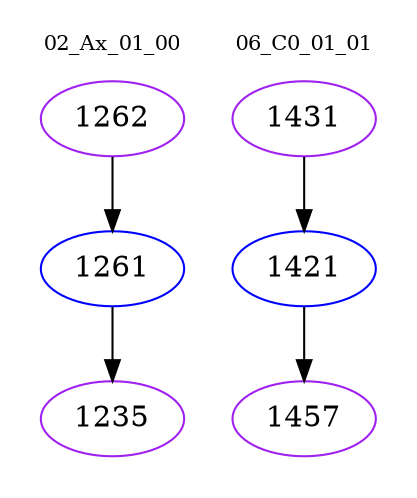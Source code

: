 digraph{
subgraph cluster_0 {
color = white
label = "02_Ax_01_00";
fontsize=10;
T0_1262 [label="1262", color="purple"]
T0_1262 -> T0_1261 [color="black"]
T0_1261 [label="1261", color="blue"]
T0_1261 -> T0_1235 [color="black"]
T0_1235 [label="1235", color="purple"]
}
subgraph cluster_1 {
color = white
label = "06_C0_01_01";
fontsize=10;
T1_1431 [label="1431", color="purple"]
T1_1431 -> T1_1421 [color="black"]
T1_1421 [label="1421", color="blue"]
T1_1421 -> T1_1457 [color="black"]
T1_1457 [label="1457", color="purple"]
}
}
